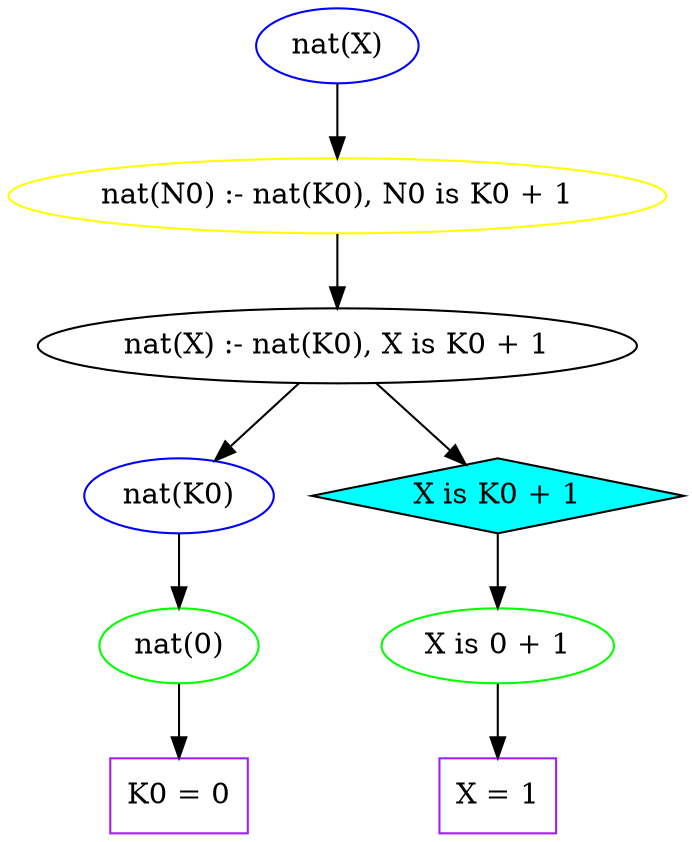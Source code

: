 digraph ans_1_nat {
    0 [label="nat(X)", color="blue"]
    2 [label="nat(N0) :- nat(K0), N0 is K0 + 1", color="yellow"]
    3 [label="nat(X) :- nat(K0), X is K0 + 1"]
    4 [label="nat(K0)", color="blue"]
    5 [label="nat(0)", color="green"]
    6 [label="K0 = 0", color="purple", shape="box"]
    7 [label="X is K0 + 1", fillcolor="cyan", shape="diamond", style="filled"]
    8 [label="X is 0 + 1", color="green"]
    30 [label="X = 1", color="purple", shape="box"]

    0 -> 2
    2 -> 3
    3 -> 4
    4 -> 5
    5 -> 6
    3 -> 7
    7 -> 8
    8 -> 30
}